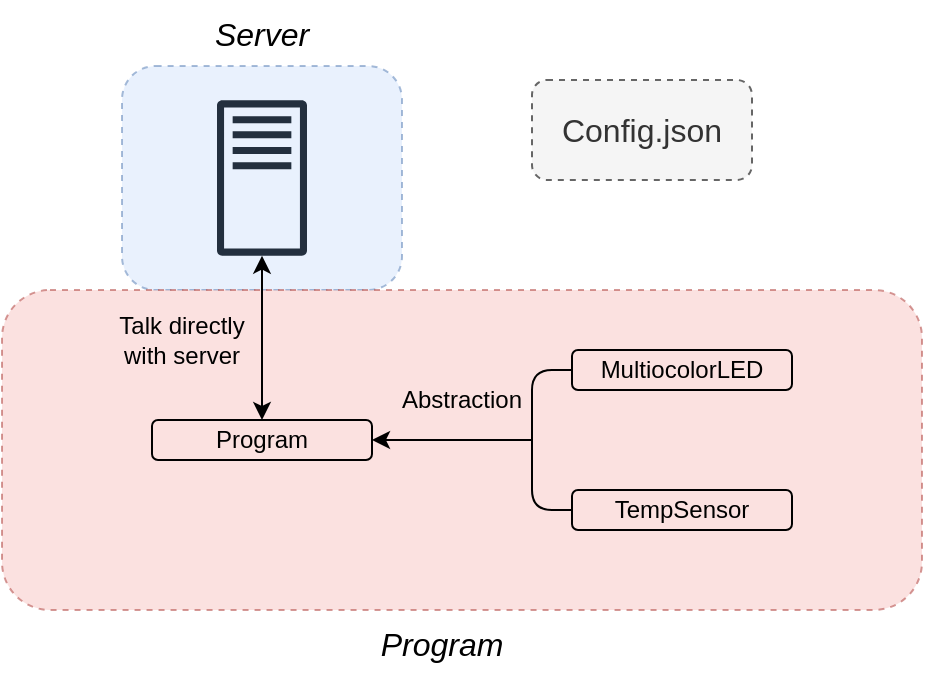 <mxfile version="13.9.9" type="device"><diagram id="F6Xa3KEnBzExiaEaQyKL" name="Page-1"><mxGraphModel dx="1024" dy="592" grid="1" gridSize="10" guides="1" tooltips="1" connect="1" arrows="1" fold="1" page="1" pageScale="1" pageWidth="827" pageHeight="1169" math="0" shadow="0"><root><mxCell id="0"/><mxCell id="1" parent="0"/><mxCell id="J2l6C0K7EMYQk-REyUh2-13" value="" style="rounded=1;whiteSpace=wrap;html=1;dashed=1;fillColor=#dae8fc;strokeColor=#6c8ebf;opacity=60;" parent="1" vertex="1"><mxGeometry x="95" y="83" width="140" height="112" as="geometry"/></mxCell><mxCell id="J2l6C0K7EMYQk-REyUh2-14" value="" style="rounded=1;whiteSpace=wrap;html=1;dashed=1;fillColor=#f8cecc;strokeColor=#b85450;opacity=60;" parent="1" vertex="1"><mxGeometry x="35" y="195" width="460" height="160" as="geometry"/></mxCell><mxCell id="J2l6C0K7EMYQk-REyUh2-1" value="Program" style="text;html=1;fillColor=none;align=center;verticalAlign=middle;whiteSpace=wrap;rounded=1;glass=0;strokeColor=#000000;" parent="1" vertex="1"><mxGeometry x="110" y="260" width="110" height="20" as="geometry"/></mxCell><mxCell id="J2l6C0K7EMYQk-REyUh2-2" value="MultiocolorLED" style="text;html=1;fillColor=none;align=center;verticalAlign=middle;whiteSpace=wrap;rounded=1;glass=0;strokeColor=#000000;" parent="1" vertex="1"><mxGeometry x="320" y="225" width="110" height="20" as="geometry"/></mxCell><mxCell id="J2l6C0K7EMYQk-REyUh2-3" value="TempSensor" style="text;html=1;fillColor=none;align=center;verticalAlign=middle;whiteSpace=wrap;rounded=1;glass=0;strokeColor=#000000;" parent="1" vertex="1"><mxGeometry x="320" y="295" width="110" height="20" as="geometry"/></mxCell><mxCell id="J2l6C0K7EMYQk-REyUh2-4" value="&lt;font style=&quot;font-size: 16px&quot;&gt;Config.json&lt;/font&gt;" style="text;html=1;fillColor=#f5f5f5;align=center;verticalAlign=middle;whiteSpace=wrap;rounded=1;glass=0;strokeColor=#666666;dashed=1;fontColor=#333333;" parent="1" vertex="1"><mxGeometry x="300" y="90" width="110" height="50" as="geometry"/></mxCell><mxCell id="J2l6C0K7EMYQk-REyUh2-5" value="" style="endArrow=none;html=1;entryX=0;entryY=0.5;entryDx=0;entryDy=0;exitX=0;exitY=0.5;exitDx=0;exitDy=0;" parent="1" source="J2l6C0K7EMYQk-REyUh2-3" target="J2l6C0K7EMYQk-REyUh2-2" edge="1"><mxGeometry width="50" height="50" relative="1" as="geometry"><mxPoint x="250" y="255" as="sourcePoint"/><mxPoint x="300" y="205" as="targetPoint"/><Array as="points"><mxPoint x="300" y="305"/><mxPoint x="300" y="235"/></Array></mxGeometry></mxCell><mxCell id="J2l6C0K7EMYQk-REyUh2-6" value="" style="endArrow=classic;html=1;entryX=1;entryY=0.5;entryDx=0;entryDy=0;" parent="1" target="J2l6C0K7EMYQk-REyUh2-1" edge="1"><mxGeometry width="50" height="50" relative="1" as="geometry"><mxPoint x="300" y="270" as="sourcePoint"/><mxPoint x="290" y="280" as="targetPoint"/></mxGeometry></mxCell><mxCell id="J2l6C0K7EMYQk-REyUh2-8" value="" style="outlineConnect=0;fontColor=#232F3E;gradientColor=none;fillColor=#232F3E;strokeColor=none;dashed=0;verticalLabelPosition=bottom;verticalAlign=top;align=center;html=1;fontSize=12;fontStyle=0;aspect=fixed;pointerEvents=1;shape=mxgraph.aws4.traditional_server;" parent="1" vertex="1"><mxGeometry x="142.5" y="100" width="45" height="78" as="geometry"/></mxCell><mxCell id="J2l6C0K7EMYQk-REyUh2-9" value="" style="endArrow=classic;startArrow=classic;html=1;exitX=0.5;exitY=0;exitDx=0;exitDy=0;" parent="1" source="J2l6C0K7EMYQk-REyUh2-1" target="J2l6C0K7EMYQk-REyUh2-8" edge="1"><mxGeometry width="50" height="50" relative="1" as="geometry"><mxPoint x="150" y="260" as="sourcePoint"/><mxPoint x="200" y="210" as="targetPoint"/></mxGeometry></mxCell><mxCell id="J2l6C0K7EMYQk-REyUh2-11" value="Talk directly with server" style="text;html=1;strokeColor=none;fillColor=none;align=center;verticalAlign=middle;whiteSpace=wrap;rounded=0;" parent="1" vertex="1"><mxGeometry x="90" y="210" width="70" height="20" as="geometry"/></mxCell><mxCell id="J2l6C0K7EMYQk-REyUh2-12" value="Abstraction" style="text;html=1;strokeColor=none;fillColor=none;align=center;verticalAlign=middle;whiteSpace=wrap;rounded=0;" parent="1" vertex="1"><mxGeometry x="230" y="240" width="70" height="20" as="geometry"/></mxCell><mxCell id="J2l6C0K7EMYQk-REyUh2-15" value="&lt;font style=&quot;font-size: 16px&quot;&gt;&lt;i&gt;Server&lt;/i&gt;&lt;/font&gt;" style="text;html=1;strokeColor=none;fillColor=none;align=center;verticalAlign=middle;whiteSpace=wrap;rounded=0;dashed=1;opacity=60;" parent="1" vertex="1"><mxGeometry x="130" y="50" width="70" height="33" as="geometry"/></mxCell><mxCell id="J2l6C0K7EMYQk-REyUh2-16" value="&lt;font style=&quot;font-size: 16px&quot;&gt;&lt;i&gt;Program&lt;/i&gt;&lt;/font&gt;" style="text;html=1;strokeColor=none;fillColor=none;align=center;verticalAlign=middle;whiteSpace=wrap;rounded=0;dashed=1;opacity=60;" parent="1" vertex="1"><mxGeometry x="220" y="355" width="70" height="33" as="geometry"/></mxCell></root></mxGraphModel></diagram></mxfile>